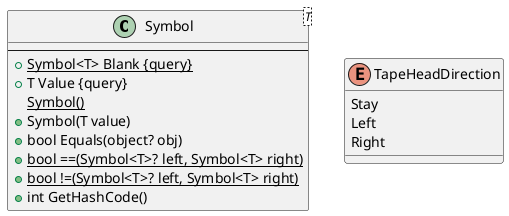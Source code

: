 @startuml classes

class Symbol<T> {
    --
    +{static} Symbol<T> Blank {query}
    +T Value {query}
    {static} Symbol()
    +Symbol(T value)
    +bool Equals(object? obj)
    +{static} bool ==(Symbol<T>? left, Symbol<T> right)
    +{static} bool !=(Symbol<T>? left, Symbol<T> right)
    +int GetHashCode()
}

enum TapeHeadDirection {
    Stay
    Left
    Right
}

@enduml